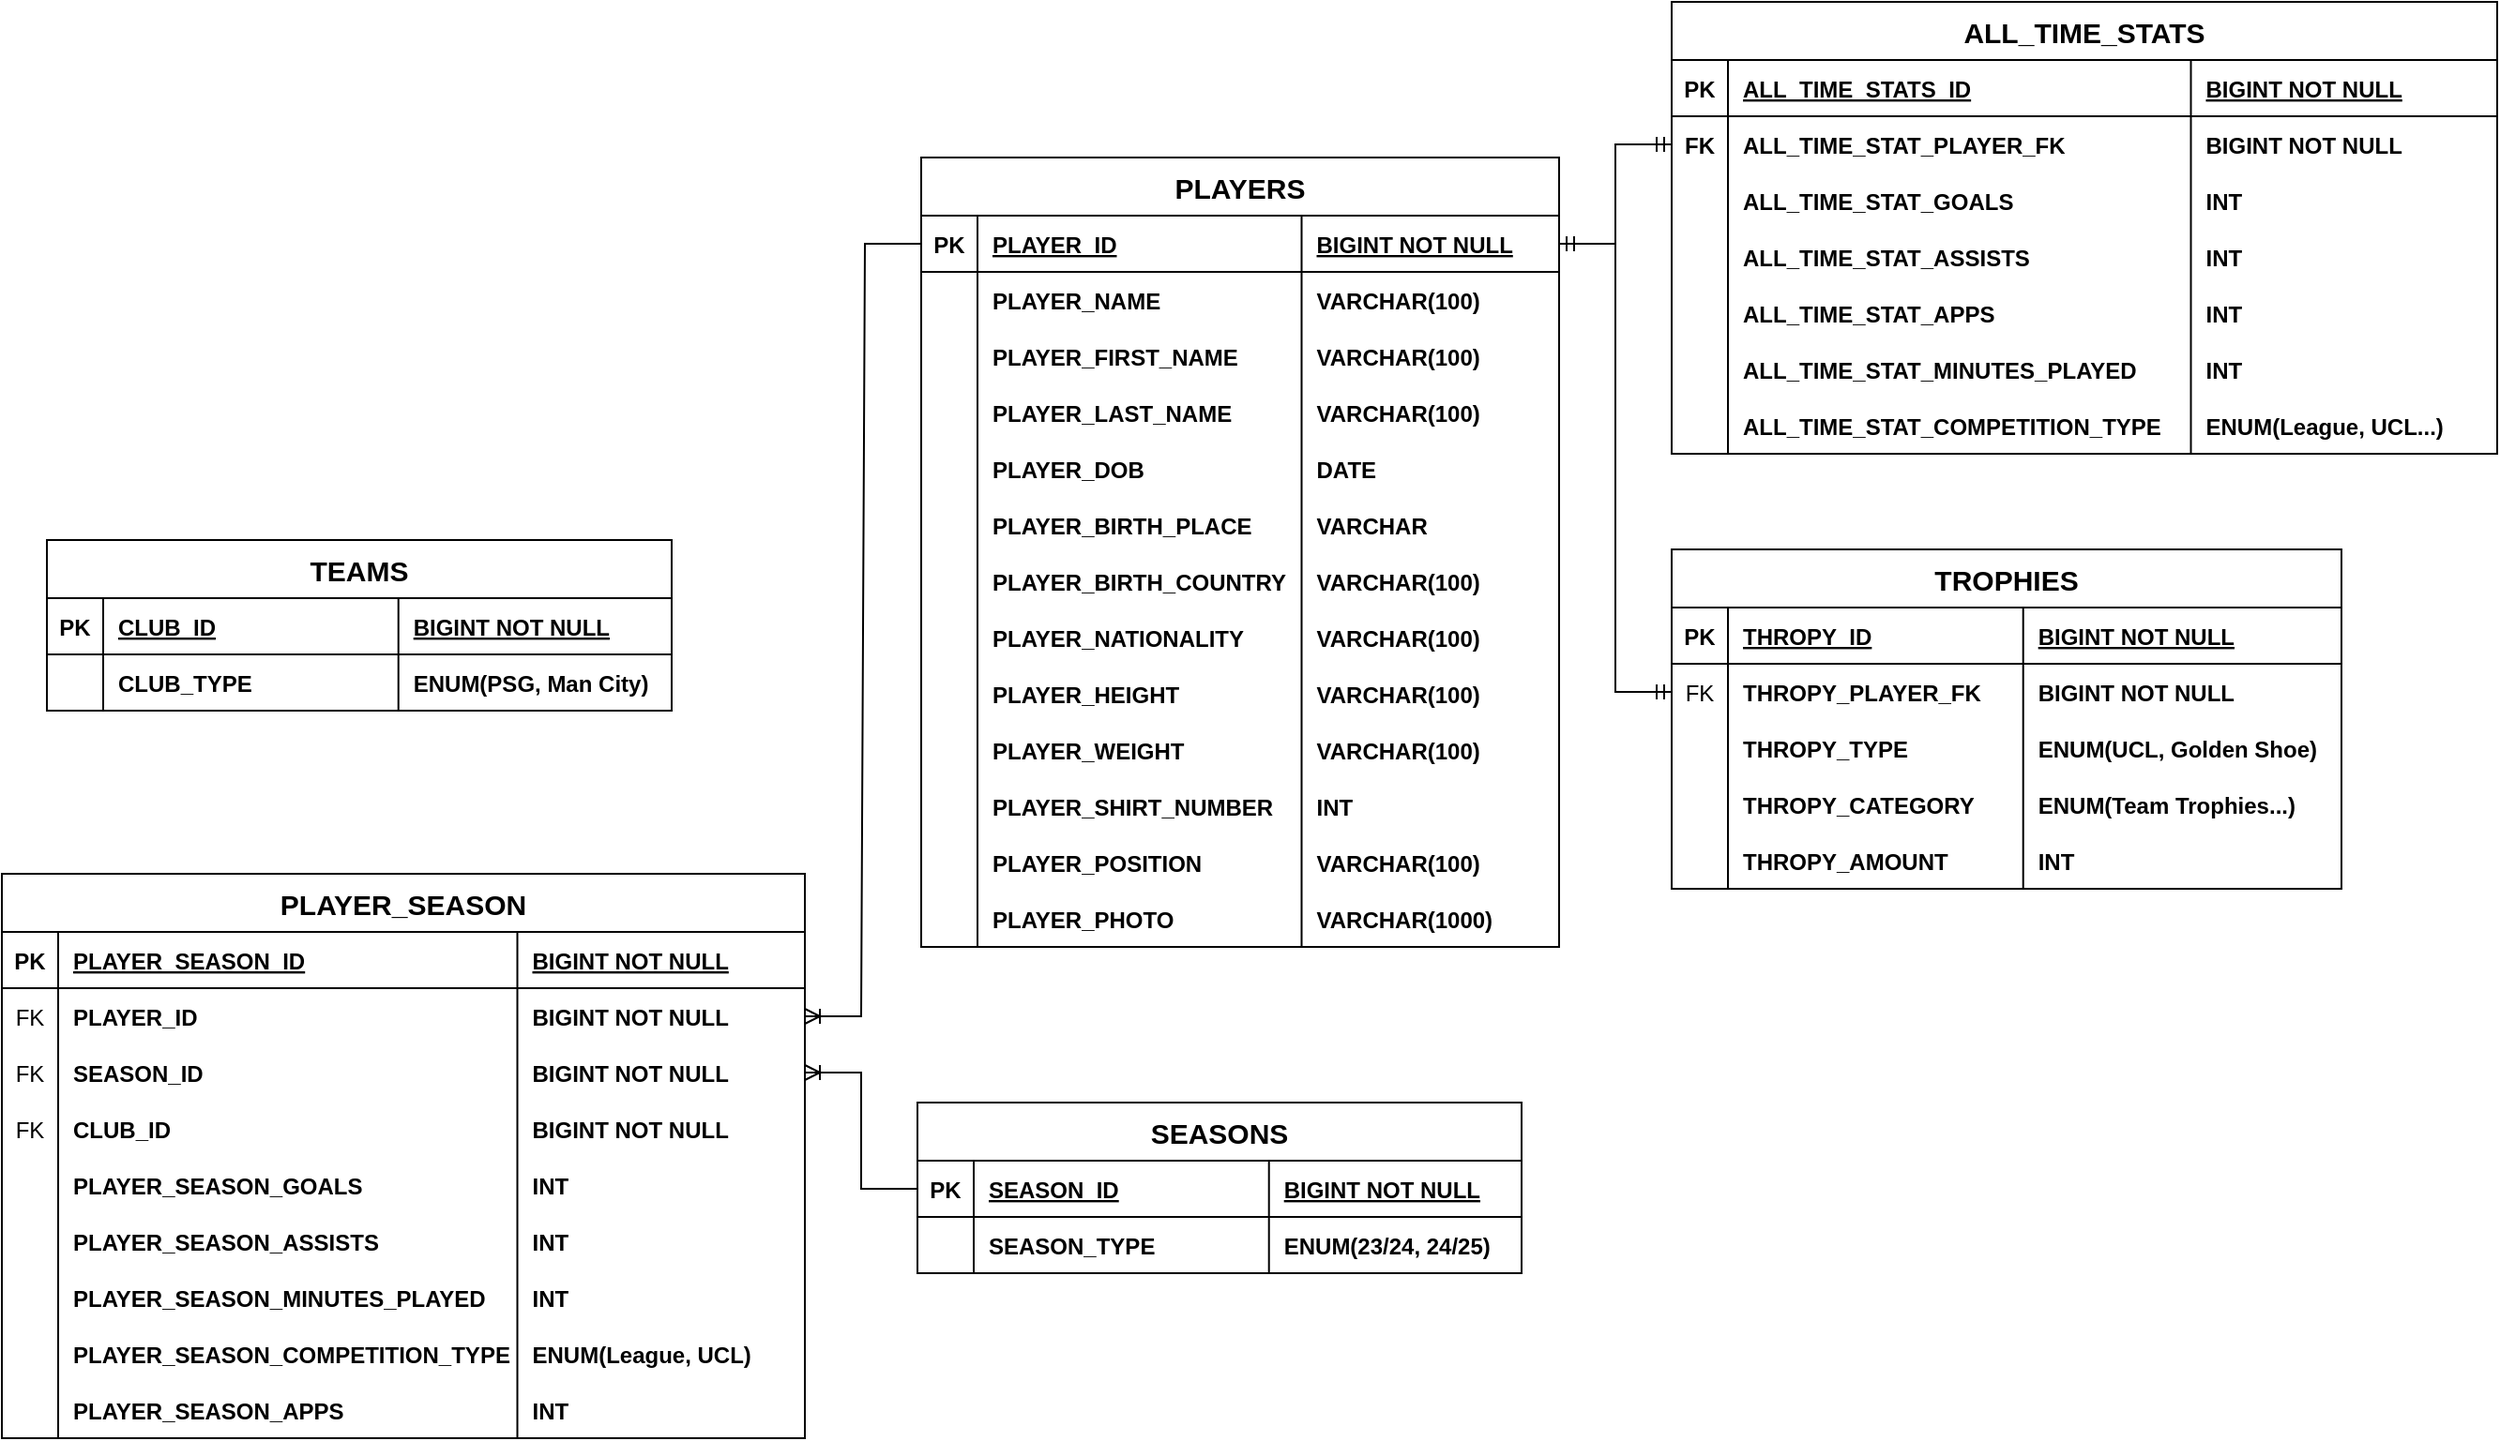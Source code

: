 <mxfile version="26.0.10">
  <diagram id="R2lEEEUBdFMjLlhIrx00" name="Page-1">
    <mxGraphModel dx="2487" dy="1268" grid="0" gridSize="10" guides="1" tooltips="1" connect="1" arrows="1" fold="1" page="0" pageScale="1" pageWidth="850" pageHeight="1100" math="0" shadow="0" extFonts="Permanent Marker^https://fonts.googleapis.com/css?family=Permanent+Marker">
      <root>
        <mxCell id="0" />
        <mxCell id="1" parent="0" />
        <mxCell id="2I2bUdlYdio-tkIrYYzk-14" value="PLAYERS" style="shape=table;startSize=31;container=1;collapsible=1;childLayout=tableLayout;fixedRows=1;rowLines=0;fontStyle=1;align=center;resizeLast=1;fontSize=15;" parent="1" vertex="1">
          <mxGeometry x="-19" y="54" width="340" height="421" as="geometry" />
        </mxCell>
        <mxCell id="2I2bUdlYdio-tkIrYYzk-15" value="" style="shape=partialRectangle;collapsible=0;dropTarget=0;pointerEvents=0;fillColor=none;points=[[0,0.5],[1,0.5]];portConstraint=eastwest;top=0;left=0;right=0;bottom=1;" parent="2I2bUdlYdio-tkIrYYzk-14" vertex="1">
          <mxGeometry y="31" width="340" height="30" as="geometry" />
        </mxCell>
        <mxCell id="2I2bUdlYdio-tkIrYYzk-16" value="PK" style="shape=partialRectangle;overflow=hidden;connectable=0;fillColor=none;top=0;left=0;bottom=0;right=0;fontStyle=1;" parent="2I2bUdlYdio-tkIrYYzk-15" vertex="1">
          <mxGeometry width="30" height="30" as="geometry">
            <mxRectangle width="30" height="30" as="alternateBounds" />
          </mxGeometry>
        </mxCell>
        <mxCell id="2I2bUdlYdio-tkIrYYzk-17" value="PLAYER_ID" style="shape=partialRectangle;overflow=hidden;connectable=0;fillColor=none;top=0;left=0;bottom=0;right=0;align=left;spacingLeft=6;fontStyle=5;" parent="2I2bUdlYdio-tkIrYYzk-15" vertex="1">
          <mxGeometry x="30" width="172.75" height="30" as="geometry">
            <mxRectangle width="172.75" height="30" as="alternateBounds" />
          </mxGeometry>
        </mxCell>
        <mxCell id="2I2bUdlYdio-tkIrYYzk-18" value="BIGINT NOT NULL" style="shape=partialRectangle;overflow=hidden;connectable=0;fillColor=none;top=0;left=0;bottom=0;right=0;align=left;spacingLeft=6;fontStyle=5;" parent="2I2bUdlYdio-tkIrYYzk-15" vertex="1">
          <mxGeometry x="202.75" width="137.25" height="30" as="geometry">
            <mxRectangle width="137.25" height="30" as="alternateBounds" />
          </mxGeometry>
        </mxCell>
        <mxCell id="2I2bUdlYdio-tkIrYYzk-19" value="" style="shape=partialRectangle;collapsible=0;dropTarget=0;pointerEvents=0;fillColor=none;points=[[0,0.5],[1,0.5]];portConstraint=eastwest;top=0;left=0;right=0;bottom=0;" parent="2I2bUdlYdio-tkIrYYzk-14" vertex="1">
          <mxGeometry y="61" width="340" height="30" as="geometry" />
        </mxCell>
        <mxCell id="2I2bUdlYdio-tkIrYYzk-20" value="" style="shape=partialRectangle;overflow=hidden;connectable=0;fillColor=none;top=0;left=0;bottom=0;right=0;" parent="2I2bUdlYdio-tkIrYYzk-19" vertex="1">
          <mxGeometry width="30" height="30" as="geometry">
            <mxRectangle width="30" height="30" as="alternateBounds" />
          </mxGeometry>
        </mxCell>
        <mxCell id="2I2bUdlYdio-tkIrYYzk-21" value="PLAYER_NAME" style="shape=partialRectangle;overflow=hidden;connectable=0;fillColor=none;top=0;left=0;bottom=0;right=0;align=left;spacingLeft=6;fontStyle=1" parent="2I2bUdlYdio-tkIrYYzk-19" vertex="1">
          <mxGeometry x="30" width="172.75" height="30" as="geometry">
            <mxRectangle width="172.75" height="30" as="alternateBounds" />
          </mxGeometry>
        </mxCell>
        <mxCell id="2I2bUdlYdio-tkIrYYzk-22" value="VARCHAR(100)" style="shape=partialRectangle;overflow=hidden;connectable=0;fillColor=none;top=0;left=0;bottom=0;right=0;align=left;spacingLeft=6;fontStyle=1" parent="2I2bUdlYdio-tkIrYYzk-19" vertex="1">
          <mxGeometry x="202.75" width="137.25" height="30" as="geometry">
            <mxRectangle width="137.25" height="30" as="alternateBounds" />
          </mxGeometry>
        </mxCell>
        <mxCell id="2I2bUdlYdio-tkIrYYzk-23" value="" style="shape=partialRectangle;collapsible=0;dropTarget=0;pointerEvents=0;fillColor=none;points=[[0,0.5],[1,0.5]];portConstraint=eastwest;top=0;left=0;right=0;bottom=0;" parent="2I2bUdlYdio-tkIrYYzk-14" vertex="1">
          <mxGeometry y="91" width="340" height="30" as="geometry" />
        </mxCell>
        <mxCell id="2I2bUdlYdio-tkIrYYzk-24" value="" style="shape=partialRectangle;overflow=hidden;connectable=0;fillColor=none;top=0;left=0;bottom=0;right=0;" parent="2I2bUdlYdio-tkIrYYzk-23" vertex="1">
          <mxGeometry width="30" height="30" as="geometry">
            <mxRectangle width="30" height="30" as="alternateBounds" />
          </mxGeometry>
        </mxCell>
        <mxCell id="2I2bUdlYdio-tkIrYYzk-25" value="PLAYER_FIRST_NAME" style="shape=partialRectangle;overflow=hidden;connectable=0;fillColor=none;top=0;left=0;bottom=0;right=0;align=left;spacingLeft=6;fontStyle=1" parent="2I2bUdlYdio-tkIrYYzk-23" vertex="1">
          <mxGeometry x="30" width="172.75" height="30" as="geometry">
            <mxRectangle width="172.75" height="30" as="alternateBounds" />
          </mxGeometry>
        </mxCell>
        <mxCell id="2I2bUdlYdio-tkIrYYzk-26" value="VARCHAR(100)" style="shape=partialRectangle;overflow=hidden;connectable=0;fillColor=none;top=0;left=0;bottom=0;right=0;align=left;spacingLeft=6;fontStyle=1" parent="2I2bUdlYdio-tkIrYYzk-23" vertex="1">
          <mxGeometry x="202.75" width="137.25" height="30" as="geometry">
            <mxRectangle width="137.25" height="30" as="alternateBounds" />
          </mxGeometry>
        </mxCell>
        <mxCell id="2I2bUdlYdio-tkIrYYzk-27" style="shape=partialRectangle;collapsible=0;dropTarget=0;pointerEvents=0;fillColor=none;points=[[0,0.5],[1,0.5]];portConstraint=eastwest;top=0;left=0;right=0;bottom=0;" parent="2I2bUdlYdio-tkIrYYzk-14" vertex="1">
          <mxGeometry y="121" width="340" height="30" as="geometry" />
        </mxCell>
        <mxCell id="2I2bUdlYdio-tkIrYYzk-28" style="shape=partialRectangle;overflow=hidden;connectable=0;fillColor=none;top=0;left=0;bottom=0;right=0;" parent="2I2bUdlYdio-tkIrYYzk-27" vertex="1">
          <mxGeometry width="30" height="30" as="geometry">
            <mxRectangle width="30" height="30" as="alternateBounds" />
          </mxGeometry>
        </mxCell>
        <mxCell id="2I2bUdlYdio-tkIrYYzk-29" value="PLAYER_LAST_NAME" style="shape=partialRectangle;overflow=hidden;connectable=0;fillColor=none;top=0;left=0;bottom=0;right=0;align=left;spacingLeft=6;fontStyle=1" parent="2I2bUdlYdio-tkIrYYzk-27" vertex="1">
          <mxGeometry x="30" width="172.75" height="30" as="geometry">
            <mxRectangle width="172.75" height="30" as="alternateBounds" />
          </mxGeometry>
        </mxCell>
        <mxCell id="2I2bUdlYdio-tkIrYYzk-30" value="VARCHAR(100)" style="shape=partialRectangle;overflow=hidden;connectable=0;fillColor=none;top=0;left=0;bottom=0;right=0;align=left;spacingLeft=6;fontStyle=1" parent="2I2bUdlYdio-tkIrYYzk-27" vertex="1">
          <mxGeometry x="202.75" width="137.25" height="30" as="geometry">
            <mxRectangle width="137.25" height="30" as="alternateBounds" />
          </mxGeometry>
        </mxCell>
        <mxCell id="2I2bUdlYdio-tkIrYYzk-31" style="shape=partialRectangle;collapsible=0;dropTarget=0;pointerEvents=0;fillColor=none;points=[[0,0.5],[1,0.5]];portConstraint=eastwest;top=0;left=0;right=0;bottom=0;" parent="2I2bUdlYdio-tkIrYYzk-14" vertex="1">
          <mxGeometry y="151" width="340" height="30" as="geometry" />
        </mxCell>
        <mxCell id="2I2bUdlYdio-tkIrYYzk-32" style="shape=partialRectangle;overflow=hidden;connectable=0;fillColor=none;top=0;left=0;bottom=0;right=0;" parent="2I2bUdlYdio-tkIrYYzk-31" vertex="1">
          <mxGeometry width="30" height="30" as="geometry">
            <mxRectangle width="30" height="30" as="alternateBounds" />
          </mxGeometry>
        </mxCell>
        <mxCell id="2I2bUdlYdio-tkIrYYzk-33" value="PLAYER_DOB" style="shape=partialRectangle;overflow=hidden;connectable=0;fillColor=none;top=0;left=0;bottom=0;right=0;align=left;spacingLeft=6;fontStyle=1" parent="2I2bUdlYdio-tkIrYYzk-31" vertex="1">
          <mxGeometry x="30" width="172.75" height="30" as="geometry">
            <mxRectangle width="172.75" height="30" as="alternateBounds" />
          </mxGeometry>
        </mxCell>
        <mxCell id="2I2bUdlYdio-tkIrYYzk-34" value="DATE" style="shape=partialRectangle;overflow=hidden;connectable=0;fillColor=none;top=0;left=0;bottom=0;right=0;align=left;spacingLeft=6;fontStyle=1" parent="2I2bUdlYdio-tkIrYYzk-31" vertex="1">
          <mxGeometry x="202.75" width="137.25" height="30" as="geometry">
            <mxRectangle width="137.25" height="30" as="alternateBounds" />
          </mxGeometry>
        </mxCell>
        <mxCell id="2I2bUdlYdio-tkIrYYzk-35" style="shape=partialRectangle;collapsible=0;dropTarget=0;pointerEvents=0;fillColor=none;points=[[0,0.5],[1,0.5]];portConstraint=eastwest;top=0;left=0;right=0;bottom=0;" parent="2I2bUdlYdio-tkIrYYzk-14" vertex="1">
          <mxGeometry y="181" width="340" height="30" as="geometry" />
        </mxCell>
        <mxCell id="2I2bUdlYdio-tkIrYYzk-36" style="shape=partialRectangle;overflow=hidden;connectable=0;fillColor=none;top=0;left=0;bottom=0;right=0;" parent="2I2bUdlYdio-tkIrYYzk-35" vertex="1">
          <mxGeometry width="30" height="30" as="geometry">
            <mxRectangle width="30" height="30" as="alternateBounds" />
          </mxGeometry>
        </mxCell>
        <mxCell id="2I2bUdlYdio-tkIrYYzk-37" value="PLAYER_BIRTH_PLACE" style="shape=partialRectangle;overflow=hidden;connectable=0;fillColor=none;top=0;left=0;bottom=0;right=0;align=left;spacingLeft=6;fontStyle=1" parent="2I2bUdlYdio-tkIrYYzk-35" vertex="1">
          <mxGeometry x="30" width="172.75" height="30" as="geometry">
            <mxRectangle width="172.75" height="30" as="alternateBounds" />
          </mxGeometry>
        </mxCell>
        <mxCell id="2I2bUdlYdio-tkIrYYzk-38" value="VARCHAR" style="shape=partialRectangle;overflow=hidden;connectable=0;fillColor=none;top=0;left=0;bottom=0;right=0;align=left;spacingLeft=6;fontStyle=1" parent="2I2bUdlYdio-tkIrYYzk-35" vertex="1">
          <mxGeometry x="202.75" width="137.25" height="30" as="geometry">
            <mxRectangle width="137.25" height="30" as="alternateBounds" />
          </mxGeometry>
        </mxCell>
        <mxCell id="2I2bUdlYdio-tkIrYYzk-39" style="shape=partialRectangle;collapsible=0;dropTarget=0;pointerEvents=0;fillColor=none;points=[[0,0.5],[1,0.5]];portConstraint=eastwest;top=0;left=0;right=0;bottom=0;" parent="2I2bUdlYdio-tkIrYYzk-14" vertex="1">
          <mxGeometry y="211" width="340" height="30" as="geometry" />
        </mxCell>
        <mxCell id="2I2bUdlYdio-tkIrYYzk-40" style="shape=partialRectangle;overflow=hidden;connectable=0;fillColor=none;top=0;left=0;bottom=0;right=0;" parent="2I2bUdlYdio-tkIrYYzk-39" vertex="1">
          <mxGeometry width="30" height="30" as="geometry">
            <mxRectangle width="30" height="30" as="alternateBounds" />
          </mxGeometry>
        </mxCell>
        <mxCell id="2I2bUdlYdio-tkIrYYzk-41" value="PLAYER_BIRTH_COUNTRY" style="shape=partialRectangle;overflow=hidden;connectable=0;fillColor=none;top=0;left=0;bottom=0;right=0;align=left;spacingLeft=6;fontStyle=1" parent="2I2bUdlYdio-tkIrYYzk-39" vertex="1">
          <mxGeometry x="30" width="172.75" height="30" as="geometry">
            <mxRectangle width="172.75" height="30" as="alternateBounds" />
          </mxGeometry>
        </mxCell>
        <mxCell id="2I2bUdlYdio-tkIrYYzk-42" value="VARCHAR(100)" style="shape=partialRectangle;overflow=hidden;connectable=0;fillColor=none;top=0;left=0;bottom=0;right=0;align=left;spacingLeft=6;fontStyle=1" parent="2I2bUdlYdio-tkIrYYzk-39" vertex="1">
          <mxGeometry x="202.75" width="137.25" height="30" as="geometry">
            <mxRectangle width="137.25" height="30" as="alternateBounds" />
          </mxGeometry>
        </mxCell>
        <mxCell id="2I2bUdlYdio-tkIrYYzk-43" style="shape=partialRectangle;collapsible=0;dropTarget=0;pointerEvents=0;fillColor=none;points=[[0,0.5],[1,0.5]];portConstraint=eastwest;top=0;left=0;right=0;bottom=0;" parent="2I2bUdlYdio-tkIrYYzk-14" vertex="1">
          <mxGeometry y="241" width="340" height="30" as="geometry" />
        </mxCell>
        <mxCell id="2I2bUdlYdio-tkIrYYzk-44" style="shape=partialRectangle;overflow=hidden;connectable=0;fillColor=none;top=0;left=0;bottom=0;right=0;" parent="2I2bUdlYdio-tkIrYYzk-43" vertex="1">
          <mxGeometry width="30" height="30" as="geometry">
            <mxRectangle width="30" height="30" as="alternateBounds" />
          </mxGeometry>
        </mxCell>
        <mxCell id="2I2bUdlYdio-tkIrYYzk-45" value="PLAYER_NATIONALITY" style="shape=partialRectangle;overflow=hidden;connectable=0;fillColor=none;top=0;left=0;bottom=0;right=0;align=left;spacingLeft=6;fontStyle=1" parent="2I2bUdlYdio-tkIrYYzk-43" vertex="1">
          <mxGeometry x="30" width="172.75" height="30" as="geometry">
            <mxRectangle width="172.75" height="30" as="alternateBounds" />
          </mxGeometry>
        </mxCell>
        <mxCell id="2I2bUdlYdio-tkIrYYzk-46" value="VARCHAR(100)" style="shape=partialRectangle;overflow=hidden;connectable=0;fillColor=none;top=0;left=0;bottom=0;right=0;align=left;spacingLeft=6;fontStyle=1" parent="2I2bUdlYdio-tkIrYYzk-43" vertex="1">
          <mxGeometry x="202.75" width="137.25" height="30" as="geometry">
            <mxRectangle width="137.25" height="30" as="alternateBounds" />
          </mxGeometry>
        </mxCell>
        <mxCell id="2I2bUdlYdio-tkIrYYzk-88" value="" style="shape=tableRow;horizontal=0;startSize=0;swimlaneHead=0;swimlaneBody=0;fillColor=none;collapsible=0;dropTarget=0;points=[[0,0.5],[1,0.5]];portConstraint=eastwest;top=0;left=0;right=0;bottom=0;" parent="2I2bUdlYdio-tkIrYYzk-14" vertex="1">
          <mxGeometry y="271" width="340" height="30" as="geometry" />
        </mxCell>
        <mxCell id="2I2bUdlYdio-tkIrYYzk-89" value="" style="shape=partialRectangle;connectable=0;fillColor=none;top=0;left=0;bottom=0;right=0;editable=1;overflow=hidden;" parent="2I2bUdlYdio-tkIrYYzk-88" vertex="1">
          <mxGeometry width="30" height="30" as="geometry">
            <mxRectangle width="30" height="30" as="alternateBounds" />
          </mxGeometry>
        </mxCell>
        <mxCell id="2I2bUdlYdio-tkIrYYzk-90" value="PLAYER_HEIGHT" style="shape=partialRectangle;connectable=0;fillColor=none;top=0;left=0;bottom=0;right=0;align=left;spacingLeft=6;overflow=hidden;fontStyle=1" parent="2I2bUdlYdio-tkIrYYzk-88" vertex="1">
          <mxGeometry x="30" width="172.75" height="30" as="geometry">
            <mxRectangle width="172.75" height="30" as="alternateBounds" />
          </mxGeometry>
        </mxCell>
        <mxCell id="2I2bUdlYdio-tkIrYYzk-91" value="VARCHAR(100)" style="shape=partialRectangle;connectable=0;fillColor=none;top=0;left=0;bottom=0;right=0;align=left;spacingLeft=6;overflow=hidden;fontStyle=1" parent="2I2bUdlYdio-tkIrYYzk-88" vertex="1">
          <mxGeometry x="202.75" width="137.25" height="30" as="geometry">
            <mxRectangle width="137.25" height="30" as="alternateBounds" />
          </mxGeometry>
        </mxCell>
        <mxCell id="2I2bUdlYdio-tkIrYYzk-100" value="" style="shape=tableRow;horizontal=0;startSize=0;swimlaneHead=0;swimlaneBody=0;fillColor=none;collapsible=0;dropTarget=0;points=[[0,0.5],[1,0.5]];portConstraint=eastwest;top=0;left=0;right=0;bottom=0;" parent="2I2bUdlYdio-tkIrYYzk-14" vertex="1">
          <mxGeometry y="301" width="340" height="30" as="geometry" />
        </mxCell>
        <mxCell id="2I2bUdlYdio-tkIrYYzk-101" value="" style="shape=partialRectangle;connectable=0;fillColor=none;top=0;left=0;bottom=0;right=0;editable=1;overflow=hidden;" parent="2I2bUdlYdio-tkIrYYzk-100" vertex="1">
          <mxGeometry width="30" height="30" as="geometry">
            <mxRectangle width="30" height="30" as="alternateBounds" />
          </mxGeometry>
        </mxCell>
        <mxCell id="2I2bUdlYdio-tkIrYYzk-102" value="PLAYER_WEIGHT" style="shape=partialRectangle;connectable=0;fillColor=none;top=0;left=0;bottom=0;right=0;align=left;spacingLeft=6;overflow=hidden;fontStyle=1" parent="2I2bUdlYdio-tkIrYYzk-100" vertex="1">
          <mxGeometry x="30" width="172.75" height="30" as="geometry">
            <mxRectangle width="172.75" height="30" as="alternateBounds" />
          </mxGeometry>
        </mxCell>
        <mxCell id="2I2bUdlYdio-tkIrYYzk-103" value="VARCHAR(100)" style="shape=partialRectangle;connectable=0;fillColor=none;top=0;left=0;bottom=0;right=0;align=left;spacingLeft=6;overflow=hidden;fontStyle=1" parent="2I2bUdlYdio-tkIrYYzk-100" vertex="1">
          <mxGeometry x="202.75" width="137.25" height="30" as="geometry">
            <mxRectangle width="137.25" height="30" as="alternateBounds" />
          </mxGeometry>
        </mxCell>
        <mxCell id="2I2bUdlYdio-tkIrYYzk-96" value="" style="shape=tableRow;horizontal=0;startSize=0;swimlaneHead=0;swimlaneBody=0;fillColor=none;collapsible=0;dropTarget=0;points=[[0,0.5],[1,0.5]];portConstraint=eastwest;top=0;left=0;right=0;bottom=0;" parent="2I2bUdlYdio-tkIrYYzk-14" vertex="1">
          <mxGeometry y="331" width="340" height="30" as="geometry" />
        </mxCell>
        <mxCell id="2I2bUdlYdio-tkIrYYzk-97" value="" style="shape=partialRectangle;connectable=0;fillColor=none;top=0;left=0;bottom=0;right=0;editable=1;overflow=hidden;" parent="2I2bUdlYdio-tkIrYYzk-96" vertex="1">
          <mxGeometry width="30" height="30" as="geometry">
            <mxRectangle width="30" height="30" as="alternateBounds" />
          </mxGeometry>
        </mxCell>
        <mxCell id="2I2bUdlYdio-tkIrYYzk-98" value="PLAYER_SHIRT_NUMBER" style="shape=partialRectangle;connectable=0;fillColor=none;top=0;left=0;bottom=0;right=0;align=left;spacingLeft=6;overflow=hidden;fontStyle=1" parent="2I2bUdlYdio-tkIrYYzk-96" vertex="1">
          <mxGeometry x="30" width="172.75" height="30" as="geometry">
            <mxRectangle width="172.75" height="30" as="alternateBounds" />
          </mxGeometry>
        </mxCell>
        <mxCell id="2I2bUdlYdio-tkIrYYzk-99" value="INT" style="shape=partialRectangle;connectable=0;fillColor=none;top=0;left=0;bottom=0;right=0;align=left;spacingLeft=6;overflow=hidden;fontStyle=1" parent="2I2bUdlYdio-tkIrYYzk-96" vertex="1">
          <mxGeometry x="202.75" width="137.25" height="30" as="geometry">
            <mxRectangle width="137.25" height="30" as="alternateBounds" />
          </mxGeometry>
        </mxCell>
        <mxCell id="2I2bUdlYdio-tkIrYYzk-104" value="" style="shape=tableRow;horizontal=0;startSize=0;swimlaneHead=0;swimlaneBody=0;fillColor=none;collapsible=0;dropTarget=0;points=[[0,0.5],[1,0.5]];portConstraint=eastwest;top=0;left=0;right=0;bottom=0;" parent="2I2bUdlYdio-tkIrYYzk-14" vertex="1">
          <mxGeometry y="361" width="340" height="30" as="geometry" />
        </mxCell>
        <mxCell id="2I2bUdlYdio-tkIrYYzk-105" value="" style="shape=partialRectangle;connectable=0;fillColor=none;top=0;left=0;bottom=0;right=0;editable=1;overflow=hidden;" parent="2I2bUdlYdio-tkIrYYzk-104" vertex="1">
          <mxGeometry width="30" height="30" as="geometry">
            <mxRectangle width="30" height="30" as="alternateBounds" />
          </mxGeometry>
        </mxCell>
        <mxCell id="2I2bUdlYdio-tkIrYYzk-106" value="PLAYER_POSITION" style="shape=partialRectangle;connectable=0;fillColor=none;top=0;left=0;bottom=0;right=0;align=left;spacingLeft=6;overflow=hidden;fontStyle=1" parent="2I2bUdlYdio-tkIrYYzk-104" vertex="1">
          <mxGeometry x="30" width="172.75" height="30" as="geometry">
            <mxRectangle width="172.75" height="30" as="alternateBounds" />
          </mxGeometry>
        </mxCell>
        <mxCell id="2I2bUdlYdio-tkIrYYzk-107" value="VARCHAR(100)" style="shape=partialRectangle;connectable=0;fillColor=none;top=0;left=0;bottom=0;right=0;align=left;spacingLeft=6;overflow=hidden;fontStyle=1" parent="2I2bUdlYdio-tkIrYYzk-104" vertex="1">
          <mxGeometry x="202.75" width="137.25" height="30" as="geometry">
            <mxRectangle width="137.25" height="30" as="alternateBounds" />
          </mxGeometry>
        </mxCell>
        <mxCell id="2I2bUdlYdio-tkIrYYzk-108" value="" style="shape=tableRow;horizontal=0;startSize=0;swimlaneHead=0;swimlaneBody=0;fillColor=none;collapsible=0;dropTarget=0;points=[[0,0.5],[1,0.5]];portConstraint=eastwest;top=0;left=0;right=0;bottom=0;" parent="2I2bUdlYdio-tkIrYYzk-14" vertex="1">
          <mxGeometry y="391" width="340" height="30" as="geometry" />
        </mxCell>
        <mxCell id="2I2bUdlYdio-tkIrYYzk-109" value="" style="shape=partialRectangle;connectable=0;fillColor=none;top=0;left=0;bottom=0;right=0;editable=1;overflow=hidden;" parent="2I2bUdlYdio-tkIrYYzk-108" vertex="1">
          <mxGeometry width="30" height="30" as="geometry">
            <mxRectangle width="30" height="30" as="alternateBounds" />
          </mxGeometry>
        </mxCell>
        <mxCell id="2I2bUdlYdio-tkIrYYzk-110" value="PLAYER_PHOTO" style="shape=partialRectangle;connectable=0;fillColor=none;top=0;left=0;bottom=0;right=0;align=left;spacingLeft=6;overflow=hidden;fontStyle=1" parent="2I2bUdlYdio-tkIrYYzk-108" vertex="1">
          <mxGeometry x="30" width="172.75" height="30" as="geometry">
            <mxRectangle width="172.75" height="30" as="alternateBounds" />
          </mxGeometry>
        </mxCell>
        <mxCell id="2I2bUdlYdio-tkIrYYzk-111" value="VARCHAR(1000)" style="shape=partialRectangle;connectable=0;fillColor=none;top=0;left=0;bottom=0;right=0;align=left;spacingLeft=6;overflow=hidden;fontStyle=1" parent="2I2bUdlYdio-tkIrYYzk-108" vertex="1">
          <mxGeometry x="202.75" width="137.25" height="30" as="geometry">
            <mxRectangle width="137.25" height="30" as="alternateBounds" />
          </mxGeometry>
        </mxCell>
        <mxCell id="2I2bUdlYdio-tkIrYYzk-112" value="ALL_TIME_STATS" style="shape=table;startSize=31;container=1;collapsible=1;childLayout=tableLayout;fixedRows=1;rowLines=0;fontStyle=1;align=center;resizeLast=1;fontSize=15;" parent="1" vertex="1">
          <mxGeometry x="381" y="-29" width="440" height="241" as="geometry" />
        </mxCell>
        <mxCell id="2I2bUdlYdio-tkIrYYzk-113" value="" style="shape=partialRectangle;collapsible=0;dropTarget=0;pointerEvents=0;fillColor=none;points=[[0,0.5],[1,0.5]];portConstraint=eastwest;top=0;left=0;right=0;bottom=1;" parent="2I2bUdlYdio-tkIrYYzk-112" vertex="1">
          <mxGeometry y="31" width="440" height="30" as="geometry" />
        </mxCell>
        <mxCell id="2I2bUdlYdio-tkIrYYzk-114" value="PK" style="shape=partialRectangle;overflow=hidden;connectable=0;fillColor=none;top=0;left=0;bottom=0;right=0;fontStyle=1;" parent="2I2bUdlYdio-tkIrYYzk-113" vertex="1">
          <mxGeometry width="30" height="30" as="geometry">
            <mxRectangle width="30" height="30" as="alternateBounds" />
          </mxGeometry>
        </mxCell>
        <mxCell id="2I2bUdlYdio-tkIrYYzk-115" value="ALL_TIME_STATS_ID" style="shape=partialRectangle;overflow=hidden;connectable=0;fillColor=none;top=0;left=0;bottom=0;right=0;align=left;spacingLeft=6;fontStyle=5;" parent="2I2bUdlYdio-tkIrYYzk-113" vertex="1">
          <mxGeometry x="30" width="246.75" height="30" as="geometry">
            <mxRectangle width="246.75" height="30" as="alternateBounds" />
          </mxGeometry>
        </mxCell>
        <mxCell id="2I2bUdlYdio-tkIrYYzk-116" value="BIGINT NOT NULL" style="shape=partialRectangle;overflow=hidden;connectable=0;fillColor=none;top=0;left=0;bottom=0;right=0;align=left;spacingLeft=6;fontStyle=5;" parent="2I2bUdlYdio-tkIrYYzk-113" vertex="1">
          <mxGeometry x="276.75" width="163.25" height="30" as="geometry">
            <mxRectangle width="163.25" height="30" as="alternateBounds" />
          </mxGeometry>
        </mxCell>
        <mxCell id="2I2bUdlYdio-tkIrYYzk-117" value="" style="shape=partialRectangle;collapsible=0;dropTarget=0;pointerEvents=0;fillColor=none;points=[[0,0.5],[1,0.5]];portConstraint=eastwest;top=0;left=0;right=0;bottom=0;" parent="2I2bUdlYdio-tkIrYYzk-112" vertex="1">
          <mxGeometry y="61" width="440" height="30" as="geometry" />
        </mxCell>
        <mxCell id="2I2bUdlYdio-tkIrYYzk-118" value="FK" style="shape=partialRectangle;overflow=hidden;connectable=0;fillColor=none;top=0;left=0;bottom=0;right=0;fontStyle=1" parent="2I2bUdlYdio-tkIrYYzk-117" vertex="1">
          <mxGeometry width="30" height="30" as="geometry">
            <mxRectangle width="30" height="30" as="alternateBounds" />
          </mxGeometry>
        </mxCell>
        <mxCell id="2I2bUdlYdio-tkIrYYzk-119" value="ALL_TIME_STAT_PLAYER_FK" style="shape=partialRectangle;overflow=hidden;connectable=0;fillColor=none;top=0;left=0;bottom=0;right=0;align=left;spacingLeft=6;fontStyle=1" parent="2I2bUdlYdio-tkIrYYzk-117" vertex="1">
          <mxGeometry x="30" width="246.75" height="30" as="geometry">
            <mxRectangle width="246.75" height="30" as="alternateBounds" />
          </mxGeometry>
        </mxCell>
        <mxCell id="2I2bUdlYdio-tkIrYYzk-120" value="BIGINT NOT NULL" style="shape=partialRectangle;overflow=hidden;connectable=0;fillColor=none;top=0;left=0;bottom=0;right=0;align=left;spacingLeft=6;fontStyle=1" parent="2I2bUdlYdio-tkIrYYzk-117" vertex="1">
          <mxGeometry x="276.75" width="163.25" height="30" as="geometry">
            <mxRectangle width="163.25" height="30" as="alternateBounds" />
          </mxGeometry>
        </mxCell>
        <mxCell id="2I2bUdlYdio-tkIrYYzk-121" value="" style="shape=partialRectangle;collapsible=0;dropTarget=0;pointerEvents=0;fillColor=none;points=[[0,0.5],[1,0.5]];portConstraint=eastwest;top=0;left=0;right=0;bottom=0;" parent="2I2bUdlYdio-tkIrYYzk-112" vertex="1">
          <mxGeometry y="91" width="440" height="30" as="geometry" />
        </mxCell>
        <mxCell id="2I2bUdlYdio-tkIrYYzk-122" value="" style="shape=partialRectangle;overflow=hidden;connectable=0;fillColor=none;top=0;left=0;bottom=0;right=0;" parent="2I2bUdlYdio-tkIrYYzk-121" vertex="1">
          <mxGeometry width="30" height="30" as="geometry">
            <mxRectangle width="30" height="30" as="alternateBounds" />
          </mxGeometry>
        </mxCell>
        <mxCell id="2I2bUdlYdio-tkIrYYzk-123" value="ALL_TIME_STAT_GOALS" style="shape=partialRectangle;overflow=hidden;connectable=0;fillColor=none;top=0;left=0;bottom=0;right=0;align=left;spacingLeft=6;fontStyle=1" parent="2I2bUdlYdio-tkIrYYzk-121" vertex="1">
          <mxGeometry x="30" width="246.75" height="30" as="geometry">
            <mxRectangle width="246.75" height="30" as="alternateBounds" />
          </mxGeometry>
        </mxCell>
        <mxCell id="2I2bUdlYdio-tkIrYYzk-124" value="INT" style="shape=partialRectangle;overflow=hidden;connectable=0;fillColor=none;top=0;left=0;bottom=0;right=0;align=left;spacingLeft=6;fontStyle=1" parent="2I2bUdlYdio-tkIrYYzk-121" vertex="1">
          <mxGeometry x="276.75" width="163.25" height="30" as="geometry">
            <mxRectangle width="163.25" height="30" as="alternateBounds" />
          </mxGeometry>
        </mxCell>
        <mxCell id="2I2bUdlYdio-tkIrYYzk-125" style="shape=partialRectangle;collapsible=0;dropTarget=0;pointerEvents=0;fillColor=none;points=[[0,0.5],[1,0.5]];portConstraint=eastwest;top=0;left=0;right=0;bottom=0;" parent="2I2bUdlYdio-tkIrYYzk-112" vertex="1">
          <mxGeometry y="121" width="440" height="30" as="geometry" />
        </mxCell>
        <mxCell id="2I2bUdlYdio-tkIrYYzk-126" style="shape=partialRectangle;overflow=hidden;connectable=0;fillColor=none;top=0;left=0;bottom=0;right=0;" parent="2I2bUdlYdio-tkIrYYzk-125" vertex="1">
          <mxGeometry width="30" height="30" as="geometry">
            <mxRectangle width="30" height="30" as="alternateBounds" />
          </mxGeometry>
        </mxCell>
        <mxCell id="2I2bUdlYdio-tkIrYYzk-127" value="ALL_TIME_STAT_ASSISTS" style="shape=partialRectangle;overflow=hidden;connectable=0;fillColor=none;top=0;left=0;bottom=0;right=0;align=left;spacingLeft=6;fontStyle=1" parent="2I2bUdlYdio-tkIrYYzk-125" vertex="1">
          <mxGeometry x="30" width="246.75" height="30" as="geometry">
            <mxRectangle width="246.75" height="30" as="alternateBounds" />
          </mxGeometry>
        </mxCell>
        <mxCell id="2I2bUdlYdio-tkIrYYzk-128" value="INT" style="shape=partialRectangle;overflow=hidden;connectable=0;fillColor=none;top=0;left=0;bottom=0;right=0;align=left;spacingLeft=6;fontStyle=1" parent="2I2bUdlYdio-tkIrYYzk-125" vertex="1">
          <mxGeometry x="276.75" width="163.25" height="30" as="geometry">
            <mxRectangle width="163.25" height="30" as="alternateBounds" />
          </mxGeometry>
        </mxCell>
        <mxCell id="2I2bUdlYdio-tkIrYYzk-129" style="shape=partialRectangle;collapsible=0;dropTarget=0;pointerEvents=0;fillColor=none;points=[[0,0.5],[1,0.5]];portConstraint=eastwest;top=0;left=0;right=0;bottom=0;" parent="2I2bUdlYdio-tkIrYYzk-112" vertex="1">
          <mxGeometry y="151" width="440" height="30" as="geometry" />
        </mxCell>
        <mxCell id="2I2bUdlYdio-tkIrYYzk-130" style="shape=partialRectangle;overflow=hidden;connectable=0;fillColor=none;top=0;left=0;bottom=0;right=0;" parent="2I2bUdlYdio-tkIrYYzk-129" vertex="1">
          <mxGeometry width="30" height="30" as="geometry">
            <mxRectangle width="30" height="30" as="alternateBounds" />
          </mxGeometry>
        </mxCell>
        <mxCell id="2I2bUdlYdio-tkIrYYzk-131" value="ALL_TIME_STAT_APPS" style="shape=partialRectangle;overflow=hidden;connectable=0;fillColor=none;top=0;left=0;bottom=0;right=0;align=left;spacingLeft=6;fontStyle=1" parent="2I2bUdlYdio-tkIrYYzk-129" vertex="1">
          <mxGeometry x="30" width="246.75" height="30" as="geometry">
            <mxRectangle width="246.75" height="30" as="alternateBounds" />
          </mxGeometry>
        </mxCell>
        <mxCell id="2I2bUdlYdio-tkIrYYzk-132" value="INT" style="shape=partialRectangle;overflow=hidden;connectable=0;fillColor=none;top=0;left=0;bottom=0;right=0;align=left;spacingLeft=6;fontStyle=1" parent="2I2bUdlYdio-tkIrYYzk-129" vertex="1">
          <mxGeometry x="276.75" width="163.25" height="30" as="geometry">
            <mxRectangle width="163.25" height="30" as="alternateBounds" />
          </mxGeometry>
        </mxCell>
        <mxCell id="2I2bUdlYdio-tkIrYYzk-133" style="shape=partialRectangle;collapsible=0;dropTarget=0;pointerEvents=0;fillColor=none;points=[[0,0.5],[1,0.5]];portConstraint=eastwest;top=0;left=0;right=0;bottom=0;" parent="2I2bUdlYdio-tkIrYYzk-112" vertex="1">
          <mxGeometry y="181" width="440" height="30" as="geometry" />
        </mxCell>
        <mxCell id="2I2bUdlYdio-tkIrYYzk-134" style="shape=partialRectangle;overflow=hidden;connectable=0;fillColor=none;top=0;left=0;bottom=0;right=0;" parent="2I2bUdlYdio-tkIrYYzk-133" vertex="1">
          <mxGeometry width="30" height="30" as="geometry">
            <mxRectangle width="30" height="30" as="alternateBounds" />
          </mxGeometry>
        </mxCell>
        <mxCell id="2I2bUdlYdio-tkIrYYzk-135" value="ALL_TIME_STAT_MINUTES_PLAYED" style="shape=partialRectangle;overflow=hidden;connectable=0;fillColor=none;top=0;left=0;bottom=0;right=0;align=left;spacingLeft=6;fontStyle=1" parent="2I2bUdlYdio-tkIrYYzk-133" vertex="1">
          <mxGeometry x="30" width="246.75" height="30" as="geometry">
            <mxRectangle width="246.75" height="30" as="alternateBounds" />
          </mxGeometry>
        </mxCell>
        <mxCell id="2I2bUdlYdio-tkIrYYzk-136" value="INT" style="shape=partialRectangle;overflow=hidden;connectable=0;fillColor=none;top=0;left=0;bottom=0;right=0;align=left;spacingLeft=6;fontStyle=1" parent="2I2bUdlYdio-tkIrYYzk-133" vertex="1">
          <mxGeometry x="276.75" width="163.25" height="30" as="geometry">
            <mxRectangle width="163.25" height="30" as="alternateBounds" />
          </mxGeometry>
        </mxCell>
        <mxCell id="2I2bUdlYdio-tkIrYYzk-137" style="shape=partialRectangle;collapsible=0;dropTarget=0;pointerEvents=0;fillColor=none;points=[[0,0.5],[1,0.5]];portConstraint=eastwest;top=0;left=0;right=0;bottom=0;" parent="2I2bUdlYdio-tkIrYYzk-112" vertex="1">
          <mxGeometry y="211" width="440" height="30" as="geometry" />
        </mxCell>
        <mxCell id="2I2bUdlYdio-tkIrYYzk-138" style="shape=partialRectangle;overflow=hidden;connectable=0;fillColor=none;top=0;left=0;bottom=0;right=0;" parent="2I2bUdlYdio-tkIrYYzk-137" vertex="1">
          <mxGeometry width="30" height="30" as="geometry">
            <mxRectangle width="30" height="30" as="alternateBounds" />
          </mxGeometry>
        </mxCell>
        <mxCell id="2I2bUdlYdio-tkIrYYzk-139" value="ALL_TIME_STAT_COMPETITION_TYPE" style="shape=partialRectangle;overflow=hidden;connectable=0;fillColor=none;top=0;left=0;bottom=0;right=0;align=left;spacingLeft=6;fontStyle=1" parent="2I2bUdlYdio-tkIrYYzk-137" vertex="1">
          <mxGeometry x="30" width="246.75" height="30" as="geometry">
            <mxRectangle width="246.75" height="30" as="alternateBounds" />
          </mxGeometry>
        </mxCell>
        <mxCell id="2I2bUdlYdio-tkIrYYzk-140" value="ENUM(League, UCL...)" style="shape=partialRectangle;overflow=hidden;connectable=0;fillColor=none;top=0;left=0;bottom=0;right=0;align=left;spacingLeft=6;fontStyle=1" parent="2I2bUdlYdio-tkIrYYzk-137" vertex="1">
          <mxGeometry x="276.75" width="163.25" height="30" as="geometry">
            <mxRectangle width="163.25" height="30" as="alternateBounds" />
          </mxGeometry>
        </mxCell>
        <mxCell id="2I2bUdlYdio-tkIrYYzk-145" value="" style="edgeStyle=entityRelationEdgeStyle;fontSize=12;html=1;endArrow=ERmandOne;startArrow=ERmandOne;rounded=0;exitX=1;exitY=0.5;exitDx=0;exitDy=0;entryX=0;entryY=0.5;entryDx=0;entryDy=0;" parent="1" source="2I2bUdlYdio-tkIrYYzk-15" target="2I2bUdlYdio-tkIrYYzk-117" edge="1">
          <mxGeometry width="100" height="100" relative="1" as="geometry">
            <mxPoint x="456" y="559" as="sourcePoint" />
            <mxPoint x="556" y="459" as="targetPoint" />
          </mxGeometry>
        </mxCell>
        <mxCell id="QhNW857AA02U_q5a9M9k-1" value="TROPHIES" style="shape=table;startSize=31;container=1;collapsible=1;childLayout=tableLayout;fixedRows=1;rowLines=0;fontStyle=1;align=center;resizeLast=1;fontSize=15;" vertex="1" parent="1">
          <mxGeometry x="381" y="263" width="357" height="181" as="geometry" />
        </mxCell>
        <mxCell id="QhNW857AA02U_q5a9M9k-2" value="" style="shape=partialRectangle;collapsible=0;dropTarget=0;pointerEvents=0;fillColor=none;points=[[0,0.5],[1,0.5]];portConstraint=eastwest;top=0;left=0;right=0;bottom=1;" vertex="1" parent="QhNW857AA02U_q5a9M9k-1">
          <mxGeometry y="31" width="357" height="30" as="geometry" />
        </mxCell>
        <mxCell id="QhNW857AA02U_q5a9M9k-3" value="PK" style="shape=partialRectangle;overflow=hidden;connectable=0;fillColor=none;top=0;left=0;bottom=0;right=0;fontStyle=1;" vertex="1" parent="QhNW857AA02U_q5a9M9k-2">
          <mxGeometry width="30" height="30" as="geometry">
            <mxRectangle width="30" height="30" as="alternateBounds" />
          </mxGeometry>
        </mxCell>
        <mxCell id="QhNW857AA02U_q5a9M9k-4" value="THROPY_ID" style="shape=partialRectangle;overflow=hidden;connectable=0;fillColor=none;top=0;left=0;bottom=0;right=0;align=left;spacingLeft=6;fontStyle=5;" vertex="1" parent="QhNW857AA02U_q5a9M9k-2">
          <mxGeometry x="30" width="157.357" height="30" as="geometry">
            <mxRectangle width="157.357" height="30" as="alternateBounds" />
          </mxGeometry>
        </mxCell>
        <mxCell id="QhNW857AA02U_q5a9M9k-5" value="BIGINT NOT NULL" style="shape=partialRectangle;overflow=hidden;connectable=0;fillColor=none;top=0;left=0;bottom=0;right=0;align=left;spacingLeft=6;fontStyle=5;" vertex="1" parent="QhNW857AA02U_q5a9M9k-2">
          <mxGeometry x="187.357" width="169.643" height="30" as="geometry">
            <mxRectangle width="169.643" height="30" as="alternateBounds" />
          </mxGeometry>
        </mxCell>
        <mxCell id="QhNW857AA02U_q5a9M9k-6" value="" style="shape=partialRectangle;collapsible=0;dropTarget=0;pointerEvents=0;fillColor=none;points=[[0,0.5],[1,0.5]];portConstraint=eastwest;top=0;left=0;right=0;bottom=0;" vertex="1" parent="QhNW857AA02U_q5a9M9k-1">
          <mxGeometry y="61" width="357" height="30" as="geometry" />
        </mxCell>
        <mxCell id="QhNW857AA02U_q5a9M9k-7" value="FK" style="shape=partialRectangle;overflow=hidden;connectable=0;fillColor=none;top=0;left=0;bottom=0;right=0;" vertex="1" parent="QhNW857AA02U_q5a9M9k-6">
          <mxGeometry width="30" height="30" as="geometry">
            <mxRectangle width="30" height="30" as="alternateBounds" />
          </mxGeometry>
        </mxCell>
        <mxCell id="QhNW857AA02U_q5a9M9k-8" value="THROPY_PLAYER_FK" style="shape=partialRectangle;overflow=hidden;connectable=0;fillColor=none;top=0;left=0;bottom=0;right=0;align=left;spacingLeft=6;fontStyle=1" vertex="1" parent="QhNW857AA02U_q5a9M9k-6">
          <mxGeometry x="30" width="157.357" height="30" as="geometry">
            <mxRectangle width="157.357" height="30" as="alternateBounds" />
          </mxGeometry>
        </mxCell>
        <mxCell id="QhNW857AA02U_q5a9M9k-9" value="BIGINT NOT NULL" style="shape=partialRectangle;overflow=hidden;connectable=0;fillColor=none;top=0;left=0;bottom=0;right=0;align=left;spacingLeft=6;fontStyle=1" vertex="1" parent="QhNW857AA02U_q5a9M9k-6">
          <mxGeometry x="187.357" width="169.643" height="30" as="geometry">
            <mxRectangle width="169.643" height="30" as="alternateBounds" />
          </mxGeometry>
        </mxCell>
        <mxCell id="QhNW857AA02U_q5a9M9k-10" value="" style="shape=partialRectangle;collapsible=0;dropTarget=0;pointerEvents=0;fillColor=none;points=[[0,0.5],[1,0.5]];portConstraint=eastwest;top=0;left=0;right=0;bottom=0;" vertex="1" parent="QhNW857AA02U_q5a9M9k-1">
          <mxGeometry y="91" width="357" height="30" as="geometry" />
        </mxCell>
        <mxCell id="QhNW857AA02U_q5a9M9k-11" value="" style="shape=partialRectangle;overflow=hidden;connectable=0;fillColor=none;top=0;left=0;bottom=0;right=0;" vertex="1" parent="QhNW857AA02U_q5a9M9k-10">
          <mxGeometry width="30" height="30" as="geometry">
            <mxRectangle width="30" height="30" as="alternateBounds" />
          </mxGeometry>
        </mxCell>
        <mxCell id="QhNW857AA02U_q5a9M9k-12" value="THROPY_TYPE" style="shape=partialRectangle;overflow=hidden;connectable=0;fillColor=none;top=0;left=0;bottom=0;right=0;align=left;spacingLeft=6;fontStyle=1" vertex="1" parent="QhNW857AA02U_q5a9M9k-10">
          <mxGeometry x="30" width="157.357" height="30" as="geometry">
            <mxRectangle width="157.357" height="30" as="alternateBounds" />
          </mxGeometry>
        </mxCell>
        <mxCell id="QhNW857AA02U_q5a9M9k-13" value="ENUM(UCL, Golden Shoe)" style="shape=partialRectangle;overflow=hidden;connectable=0;fillColor=none;top=0;left=0;bottom=0;right=0;align=left;spacingLeft=6;fontStyle=1" vertex="1" parent="QhNW857AA02U_q5a9M9k-10">
          <mxGeometry x="187.357" width="169.643" height="30" as="geometry">
            <mxRectangle width="169.643" height="30" as="alternateBounds" />
          </mxGeometry>
        </mxCell>
        <mxCell id="QhNW857AA02U_q5a9M9k-14" style="shape=partialRectangle;collapsible=0;dropTarget=0;pointerEvents=0;fillColor=none;points=[[0,0.5],[1,0.5]];portConstraint=eastwest;top=0;left=0;right=0;bottom=0;" vertex="1" parent="QhNW857AA02U_q5a9M9k-1">
          <mxGeometry y="121" width="357" height="30" as="geometry" />
        </mxCell>
        <mxCell id="QhNW857AA02U_q5a9M9k-15" style="shape=partialRectangle;overflow=hidden;connectable=0;fillColor=none;top=0;left=0;bottom=0;right=0;" vertex="1" parent="QhNW857AA02U_q5a9M9k-14">
          <mxGeometry width="30" height="30" as="geometry">
            <mxRectangle width="30" height="30" as="alternateBounds" />
          </mxGeometry>
        </mxCell>
        <mxCell id="QhNW857AA02U_q5a9M9k-16" value="THROPY_CATEGORY" style="shape=partialRectangle;overflow=hidden;connectable=0;fillColor=none;top=0;left=0;bottom=0;right=0;align=left;spacingLeft=6;fontStyle=1" vertex="1" parent="QhNW857AA02U_q5a9M9k-14">
          <mxGeometry x="30" width="157.357" height="30" as="geometry">
            <mxRectangle width="157.357" height="30" as="alternateBounds" />
          </mxGeometry>
        </mxCell>
        <mxCell id="QhNW857AA02U_q5a9M9k-17" value="ENUM(Team Trophies...)" style="shape=partialRectangle;overflow=hidden;connectable=0;fillColor=none;top=0;left=0;bottom=0;right=0;align=left;spacingLeft=6;fontStyle=1" vertex="1" parent="QhNW857AA02U_q5a9M9k-14">
          <mxGeometry x="187.357" width="169.643" height="30" as="geometry">
            <mxRectangle width="169.643" height="30" as="alternateBounds" />
          </mxGeometry>
        </mxCell>
        <mxCell id="QhNW857AA02U_q5a9M9k-120" value="" style="shape=tableRow;horizontal=0;startSize=0;swimlaneHead=0;swimlaneBody=0;fillColor=none;collapsible=0;dropTarget=0;points=[[0,0.5],[1,0.5]];portConstraint=eastwest;top=0;left=0;right=0;bottom=0;" vertex="1" parent="QhNW857AA02U_q5a9M9k-1">
          <mxGeometry y="151" width="357" height="30" as="geometry" />
        </mxCell>
        <mxCell id="QhNW857AA02U_q5a9M9k-121" value="" style="shape=partialRectangle;connectable=0;fillColor=none;top=0;left=0;bottom=0;right=0;editable=1;overflow=hidden;" vertex="1" parent="QhNW857AA02U_q5a9M9k-120">
          <mxGeometry width="30" height="30" as="geometry">
            <mxRectangle width="30" height="30" as="alternateBounds" />
          </mxGeometry>
        </mxCell>
        <mxCell id="QhNW857AA02U_q5a9M9k-122" value="THROPY_AMOUNT" style="shape=partialRectangle;connectable=0;fillColor=none;top=0;left=0;bottom=0;right=0;align=left;spacingLeft=6;overflow=hidden;fontStyle=1" vertex="1" parent="QhNW857AA02U_q5a9M9k-120">
          <mxGeometry x="30" width="157.357" height="30" as="geometry">
            <mxRectangle width="157.357" height="30" as="alternateBounds" />
          </mxGeometry>
        </mxCell>
        <mxCell id="QhNW857AA02U_q5a9M9k-123" value="INT" style="shape=partialRectangle;connectable=0;fillColor=none;top=0;left=0;bottom=0;right=0;align=left;spacingLeft=6;overflow=hidden;fontStyle=1" vertex="1" parent="QhNW857AA02U_q5a9M9k-120">
          <mxGeometry x="187.357" width="169.643" height="30" as="geometry">
            <mxRectangle width="169.643" height="30" as="alternateBounds" />
          </mxGeometry>
        </mxCell>
        <mxCell id="QhNW857AA02U_q5a9M9k-34" value="" style="edgeStyle=entityRelationEdgeStyle;fontSize=12;html=1;endArrow=ERmandOne;startArrow=ERmandOne;rounded=0;" edge="1" parent="1" source="2I2bUdlYdio-tkIrYYzk-15" target="QhNW857AA02U_q5a9M9k-6">
          <mxGeometry width="100" height="100" relative="1" as="geometry">
            <mxPoint x="331" y="110" as="sourcePoint" />
            <mxPoint x="399" y="140" as="targetPoint" />
          </mxGeometry>
        </mxCell>
        <mxCell id="QhNW857AA02U_q5a9M9k-35" value="SEASONS" style="shape=table;startSize=31;container=1;collapsible=1;childLayout=tableLayout;fixedRows=1;rowLines=0;fontStyle=1;align=center;resizeLast=1;fontSize=15;" vertex="1" parent="1">
          <mxGeometry x="-21" y="558" width="322" height="91" as="geometry" />
        </mxCell>
        <mxCell id="QhNW857AA02U_q5a9M9k-36" value="" style="shape=partialRectangle;collapsible=0;dropTarget=0;pointerEvents=0;fillColor=none;points=[[0,0.5],[1,0.5]];portConstraint=eastwest;top=0;left=0;right=0;bottom=1;" vertex="1" parent="QhNW857AA02U_q5a9M9k-35">
          <mxGeometry y="31" width="322" height="30" as="geometry" />
        </mxCell>
        <mxCell id="QhNW857AA02U_q5a9M9k-37" value="PK" style="shape=partialRectangle;overflow=hidden;connectable=0;fillColor=none;top=0;left=0;bottom=0;right=0;fontStyle=1;" vertex="1" parent="QhNW857AA02U_q5a9M9k-36">
          <mxGeometry width="30" height="30" as="geometry">
            <mxRectangle width="30" height="30" as="alternateBounds" />
          </mxGeometry>
        </mxCell>
        <mxCell id="QhNW857AA02U_q5a9M9k-38" value="SEASON_ID" style="shape=partialRectangle;overflow=hidden;connectable=0;fillColor=none;top=0;left=0;bottom=0;right=0;align=left;spacingLeft=6;fontStyle=5;" vertex="1" parent="QhNW857AA02U_q5a9M9k-36">
          <mxGeometry x="30" width="157.357" height="30" as="geometry">
            <mxRectangle width="157.357" height="30" as="alternateBounds" />
          </mxGeometry>
        </mxCell>
        <mxCell id="QhNW857AA02U_q5a9M9k-39" value="BIGINT NOT NULL" style="shape=partialRectangle;overflow=hidden;connectable=0;fillColor=none;top=0;left=0;bottom=0;right=0;align=left;spacingLeft=6;fontStyle=5;" vertex="1" parent="QhNW857AA02U_q5a9M9k-36">
          <mxGeometry x="187.357" width="134.643" height="30" as="geometry">
            <mxRectangle width="134.643" height="30" as="alternateBounds" />
          </mxGeometry>
        </mxCell>
        <mxCell id="QhNW857AA02U_q5a9M9k-40" value="" style="shape=partialRectangle;collapsible=0;dropTarget=0;pointerEvents=0;fillColor=none;points=[[0,0.5],[1,0.5]];portConstraint=eastwest;top=0;left=0;right=0;bottom=0;" vertex="1" parent="QhNW857AA02U_q5a9M9k-35">
          <mxGeometry y="61" width="322" height="30" as="geometry" />
        </mxCell>
        <mxCell id="QhNW857AA02U_q5a9M9k-41" value="" style="shape=partialRectangle;overflow=hidden;connectable=0;fillColor=none;top=0;left=0;bottom=0;right=0;" vertex="1" parent="QhNW857AA02U_q5a9M9k-40">
          <mxGeometry width="30" height="30" as="geometry">
            <mxRectangle width="30" height="30" as="alternateBounds" />
          </mxGeometry>
        </mxCell>
        <mxCell id="QhNW857AA02U_q5a9M9k-42" value="SEASON_TYPE" style="shape=partialRectangle;overflow=hidden;connectable=0;fillColor=none;top=0;left=0;bottom=0;right=0;align=left;spacingLeft=6;fontStyle=1" vertex="1" parent="QhNW857AA02U_q5a9M9k-40">
          <mxGeometry x="30" width="157.357" height="30" as="geometry">
            <mxRectangle width="157.357" height="30" as="alternateBounds" />
          </mxGeometry>
        </mxCell>
        <mxCell id="QhNW857AA02U_q5a9M9k-43" value="ENUM(23/24, 24/25)" style="shape=partialRectangle;overflow=hidden;connectable=0;fillColor=none;top=0;left=0;bottom=0;right=0;align=left;spacingLeft=6;fontStyle=1" vertex="1" parent="QhNW857AA02U_q5a9M9k-40">
          <mxGeometry x="187.357" width="134.643" height="30" as="geometry">
            <mxRectangle width="134.643" height="30" as="alternateBounds" />
          </mxGeometry>
        </mxCell>
        <mxCell id="QhNW857AA02U_q5a9M9k-68" value="PLAYER_SEASON" style="shape=table;startSize=31;container=1;collapsible=1;childLayout=tableLayout;fixedRows=1;rowLines=0;fontStyle=1;align=center;resizeLast=1;fontSize=15;" vertex="1" parent="1">
          <mxGeometry x="-509" y="436" width="428" height="301" as="geometry" />
        </mxCell>
        <mxCell id="QhNW857AA02U_q5a9M9k-69" value="" style="shape=partialRectangle;collapsible=0;dropTarget=0;pointerEvents=0;fillColor=none;points=[[0,0.5],[1,0.5]];portConstraint=eastwest;top=0;left=0;right=0;bottom=1;" vertex="1" parent="QhNW857AA02U_q5a9M9k-68">
          <mxGeometry y="31" width="428" height="30" as="geometry" />
        </mxCell>
        <mxCell id="QhNW857AA02U_q5a9M9k-70" value="PK" style="shape=partialRectangle;overflow=hidden;connectable=0;fillColor=none;top=0;left=0;bottom=0;right=0;fontStyle=1;" vertex="1" parent="QhNW857AA02U_q5a9M9k-69">
          <mxGeometry width="30" height="30" as="geometry">
            <mxRectangle width="30" height="30" as="alternateBounds" />
          </mxGeometry>
        </mxCell>
        <mxCell id="QhNW857AA02U_q5a9M9k-71" value="PLAYER_SEASON_ID" style="shape=partialRectangle;overflow=hidden;connectable=0;fillColor=none;top=0;left=0;bottom=0;right=0;align=left;spacingLeft=6;fontStyle=5;" vertex="1" parent="QhNW857AA02U_q5a9M9k-69">
          <mxGeometry x="30" width="244.75" height="30" as="geometry">
            <mxRectangle width="244.75" height="30" as="alternateBounds" />
          </mxGeometry>
        </mxCell>
        <mxCell id="QhNW857AA02U_q5a9M9k-72" value="BIGINT NOT NULL" style="shape=partialRectangle;overflow=hidden;connectable=0;fillColor=none;top=0;left=0;bottom=0;right=0;align=left;spacingLeft=6;fontStyle=5;" vertex="1" parent="QhNW857AA02U_q5a9M9k-69">
          <mxGeometry x="274.75" width="153.25" height="30" as="geometry">
            <mxRectangle width="153.25" height="30" as="alternateBounds" />
          </mxGeometry>
        </mxCell>
        <mxCell id="QhNW857AA02U_q5a9M9k-73" value="" style="shape=partialRectangle;collapsible=0;dropTarget=0;pointerEvents=0;fillColor=none;points=[[0,0.5],[1,0.5]];portConstraint=eastwest;top=0;left=0;right=0;bottom=0;" vertex="1" parent="QhNW857AA02U_q5a9M9k-68">
          <mxGeometry y="61" width="428" height="30" as="geometry" />
        </mxCell>
        <mxCell id="QhNW857AA02U_q5a9M9k-74" value="FK" style="shape=partialRectangle;overflow=hidden;connectable=0;fillColor=none;top=0;left=0;bottom=0;right=0;" vertex="1" parent="QhNW857AA02U_q5a9M9k-73">
          <mxGeometry width="30" height="30" as="geometry">
            <mxRectangle width="30" height="30" as="alternateBounds" />
          </mxGeometry>
        </mxCell>
        <mxCell id="QhNW857AA02U_q5a9M9k-75" value="PLAYER_ID" style="shape=partialRectangle;overflow=hidden;connectable=0;fillColor=none;top=0;left=0;bottom=0;right=0;align=left;spacingLeft=6;fontStyle=1" vertex="1" parent="QhNW857AA02U_q5a9M9k-73">
          <mxGeometry x="30" width="244.75" height="30" as="geometry">
            <mxRectangle width="244.75" height="30" as="alternateBounds" />
          </mxGeometry>
        </mxCell>
        <mxCell id="QhNW857AA02U_q5a9M9k-76" value="BIGINT NOT NULL" style="shape=partialRectangle;overflow=hidden;connectable=0;fillColor=none;top=0;left=0;bottom=0;right=0;align=left;spacingLeft=6;fontStyle=1" vertex="1" parent="QhNW857AA02U_q5a9M9k-73">
          <mxGeometry x="274.75" width="153.25" height="30" as="geometry">
            <mxRectangle width="153.25" height="30" as="alternateBounds" />
          </mxGeometry>
        </mxCell>
        <mxCell id="QhNW857AA02U_q5a9M9k-77" value="" style="shape=partialRectangle;collapsible=0;dropTarget=0;pointerEvents=0;fillColor=none;points=[[0,0.5],[1,0.5]];portConstraint=eastwest;top=0;left=0;right=0;bottom=0;" vertex="1" parent="QhNW857AA02U_q5a9M9k-68">
          <mxGeometry y="91" width="428" height="30" as="geometry" />
        </mxCell>
        <mxCell id="QhNW857AA02U_q5a9M9k-78" value="FK" style="shape=partialRectangle;overflow=hidden;connectable=0;fillColor=none;top=0;left=0;bottom=0;right=0;" vertex="1" parent="QhNW857AA02U_q5a9M9k-77">
          <mxGeometry width="30" height="30" as="geometry">
            <mxRectangle width="30" height="30" as="alternateBounds" />
          </mxGeometry>
        </mxCell>
        <mxCell id="QhNW857AA02U_q5a9M9k-79" value="SEASON_ID" style="shape=partialRectangle;overflow=hidden;connectable=0;fillColor=none;top=0;left=0;bottom=0;right=0;align=left;spacingLeft=6;fontStyle=1" vertex="1" parent="QhNW857AA02U_q5a9M9k-77">
          <mxGeometry x="30" width="244.75" height="30" as="geometry">
            <mxRectangle width="244.75" height="30" as="alternateBounds" />
          </mxGeometry>
        </mxCell>
        <mxCell id="QhNW857AA02U_q5a9M9k-80" value="BIGINT NOT NULL" style="shape=partialRectangle;overflow=hidden;connectable=0;fillColor=none;top=0;left=0;bottom=0;right=0;align=left;spacingLeft=6;fontStyle=1" vertex="1" parent="QhNW857AA02U_q5a9M9k-77">
          <mxGeometry x="274.75" width="153.25" height="30" as="geometry">
            <mxRectangle width="153.25" height="30" as="alternateBounds" />
          </mxGeometry>
        </mxCell>
        <mxCell id="QhNW857AA02U_q5a9M9k-85" style="shape=partialRectangle;collapsible=0;dropTarget=0;pointerEvents=0;fillColor=none;points=[[0,0.5],[1,0.5]];portConstraint=eastwest;top=0;left=0;right=0;bottom=0;" vertex="1" parent="QhNW857AA02U_q5a9M9k-68">
          <mxGeometry y="121" width="428" height="30" as="geometry" />
        </mxCell>
        <mxCell id="QhNW857AA02U_q5a9M9k-86" value="FK" style="shape=partialRectangle;overflow=hidden;connectable=0;fillColor=none;top=0;left=0;bottom=0;right=0;" vertex="1" parent="QhNW857AA02U_q5a9M9k-85">
          <mxGeometry width="30" height="30" as="geometry">
            <mxRectangle width="30" height="30" as="alternateBounds" />
          </mxGeometry>
        </mxCell>
        <mxCell id="QhNW857AA02U_q5a9M9k-87" value="CLUB_ID" style="shape=partialRectangle;overflow=hidden;connectable=0;fillColor=none;top=0;left=0;bottom=0;right=0;align=left;spacingLeft=6;fontStyle=1" vertex="1" parent="QhNW857AA02U_q5a9M9k-85">
          <mxGeometry x="30" width="244.75" height="30" as="geometry">
            <mxRectangle width="244.75" height="30" as="alternateBounds" />
          </mxGeometry>
        </mxCell>
        <mxCell id="QhNW857AA02U_q5a9M9k-88" value="BIGINT NOT NULL" style="shape=partialRectangle;overflow=hidden;connectable=0;fillColor=none;top=0;left=0;bottom=0;right=0;align=left;spacingLeft=6;fontStyle=1" vertex="1" parent="QhNW857AA02U_q5a9M9k-85">
          <mxGeometry x="274.75" width="153.25" height="30" as="geometry">
            <mxRectangle width="153.25" height="30" as="alternateBounds" />
          </mxGeometry>
        </mxCell>
        <mxCell id="QhNW857AA02U_q5a9M9k-89" style="shape=partialRectangle;collapsible=0;dropTarget=0;pointerEvents=0;fillColor=none;points=[[0,0.5],[1,0.5]];portConstraint=eastwest;top=0;left=0;right=0;bottom=0;" vertex="1" parent="QhNW857AA02U_q5a9M9k-68">
          <mxGeometry y="151" width="428" height="30" as="geometry" />
        </mxCell>
        <mxCell id="QhNW857AA02U_q5a9M9k-90" style="shape=partialRectangle;overflow=hidden;connectable=0;fillColor=none;top=0;left=0;bottom=0;right=0;" vertex="1" parent="QhNW857AA02U_q5a9M9k-89">
          <mxGeometry width="30" height="30" as="geometry">
            <mxRectangle width="30" height="30" as="alternateBounds" />
          </mxGeometry>
        </mxCell>
        <mxCell id="QhNW857AA02U_q5a9M9k-91" value="PLAYER_SEASON_GOALS" style="shape=partialRectangle;overflow=hidden;connectable=0;fillColor=none;top=0;left=0;bottom=0;right=0;align=left;spacingLeft=6;fontStyle=1" vertex="1" parent="QhNW857AA02U_q5a9M9k-89">
          <mxGeometry x="30" width="244.75" height="30" as="geometry">
            <mxRectangle width="244.75" height="30" as="alternateBounds" />
          </mxGeometry>
        </mxCell>
        <mxCell id="QhNW857AA02U_q5a9M9k-92" value="INT" style="shape=partialRectangle;overflow=hidden;connectable=0;fillColor=none;top=0;left=0;bottom=0;right=0;align=left;spacingLeft=6;fontStyle=1" vertex="1" parent="QhNW857AA02U_q5a9M9k-89">
          <mxGeometry x="274.75" width="153.25" height="30" as="geometry">
            <mxRectangle width="153.25" height="30" as="alternateBounds" />
          </mxGeometry>
        </mxCell>
        <mxCell id="QhNW857AA02U_q5a9M9k-93" style="shape=partialRectangle;collapsible=0;dropTarget=0;pointerEvents=0;fillColor=none;points=[[0,0.5],[1,0.5]];portConstraint=eastwest;top=0;left=0;right=0;bottom=0;" vertex="1" parent="QhNW857AA02U_q5a9M9k-68">
          <mxGeometry y="181" width="428" height="30" as="geometry" />
        </mxCell>
        <mxCell id="QhNW857AA02U_q5a9M9k-94" style="shape=partialRectangle;overflow=hidden;connectable=0;fillColor=none;top=0;left=0;bottom=0;right=0;" vertex="1" parent="QhNW857AA02U_q5a9M9k-93">
          <mxGeometry width="30" height="30" as="geometry">
            <mxRectangle width="30" height="30" as="alternateBounds" />
          </mxGeometry>
        </mxCell>
        <mxCell id="QhNW857AA02U_q5a9M9k-95" value="PLAYER_SEASON_ASSISTS" style="shape=partialRectangle;overflow=hidden;connectable=0;fillColor=none;top=0;left=0;bottom=0;right=0;align=left;spacingLeft=6;fontStyle=1" vertex="1" parent="QhNW857AA02U_q5a9M9k-93">
          <mxGeometry x="30" width="244.75" height="30" as="geometry">
            <mxRectangle width="244.75" height="30" as="alternateBounds" />
          </mxGeometry>
        </mxCell>
        <mxCell id="QhNW857AA02U_q5a9M9k-96" value="INT" style="shape=partialRectangle;overflow=hidden;connectable=0;fillColor=none;top=0;left=0;bottom=0;right=0;align=left;spacingLeft=6;fontStyle=1" vertex="1" parent="QhNW857AA02U_q5a9M9k-93">
          <mxGeometry x="274.75" width="153.25" height="30" as="geometry">
            <mxRectangle width="153.25" height="30" as="alternateBounds" />
          </mxGeometry>
        </mxCell>
        <mxCell id="QhNW857AA02U_q5a9M9k-97" style="shape=partialRectangle;collapsible=0;dropTarget=0;pointerEvents=0;fillColor=none;points=[[0,0.5],[1,0.5]];portConstraint=eastwest;top=0;left=0;right=0;bottom=0;" vertex="1" parent="QhNW857AA02U_q5a9M9k-68">
          <mxGeometry y="211" width="428" height="30" as="geometry" />
        </mxCell>
        <mxCell id="QhNW857AA02U_q5a9M9k-98" style="shape=partialRectangle;overflow=hidden;connectable=0;fillColor=none;top=0;left=0;bottom=0;right=0;" vertex="1" parent="QhNW857AA02U_q5a9M9k-97">
          <mxGeometry width="30" height="30" as="geometry">
            <mxRectangle width="30" height="30" as="alternateBounds" />
          </mxGeometry>
        </mxCell>
        <mxCell id="QhNW857AA02U_q5a9M9k-99" value="PLAYER_SEASON_MINUTES_PLAYED" style="shape=partialRectangle;overflow=hidden;connectable=0;fillColor=none;top=0;left=0;bottom=0;right=0;align=left;spacingLeft=6;fontStyle=1" vertex="1" parent="QhNW857AA02U_q5a9M9k-97">
          <mxGeometry x="30" width="244.75" height="30" as="geometry">
            <mxRectangle width="244.75" height="30" as="alternateBounds" />
          </mxGeometry>
        </mxCell>
        <mxCell id="QhNW857AA02U_q5a9M9k-100" value="INT" style="shape=partialRectangle;overflow=hidden;connectable=0;fillColor=none;top=0;left=0;bottom=0;right=0;align=left;spacingLeft=6;fontStyle=1" vertex="1" parent="QhNW857AA02U_q5a9M9k-97">
          <mxGeometry x="274.75" width="153.25" height="30" as="geometry">
            <mxRectangle width="153.25" height="30" as="alternateBounds" />
          </mxGeometry>
        </mxCell>
        <mxCell id="QhNW857AA02U_q5a9M9k-103" value="" style="shape=tableRow;horizontal=0;startSize=0;swimlaneHead=0;swimlaneBody=0;fillColor=none;collapsible=0;dropTarget=0;points=[[0,0.5],[1,0.5]];portConstraint=eastwest;top=0;left=0;right=0;bottom=0;" vertex="1" parent="QhNW857AA02U_q5a9M9k-68">
          <mxGeometry y="241" width="428" height="30" as="geometry" />
        </mxCell>
        <mxCell id="QhNW857AA02U_q5a9M9k-104" value="" style="shape=partialRectangle;connectable=0;fillColor=none;top=0;left=0;bottom=0;right=0;editable=1;overflow=hidden;" vertex="1" parent="QhNW857AA02U_q5a9M9k-103">
          <mxGeometry width="30" height="30" as="geometry">
            <mxRectangle width="30" height="30" as="alternateBounds" />
          </mxGeometry>
        </mxCell>
        <mxCell id="QhNW857AA02U_q5a9M9k-105" value="PLAYER_SEASON_COMPETITION_TYPE" style="shape=partialRectangle;connectable=0;fillColor=none;top=0;left=0;bottom=0;right=0;align=left;spacingLeft=6;overflow=hidden;fontStyle=1" vertex="1" parent="QhNW857AA02U_q5a9M9k-103">
          <mxGeometry x="30" width="244.75" height="30" as="geometry">
            <mxRectangle width="244.75" height="30" as="alternateBounds" />
          </mxGeometry>
        </mxCell>
        <mxCell id="QhNW857AA02U_q5a9M9k-106" value="ENUM(League, UCL)" style="shape=partialRectangle;connectable=0;fillColor=none;top=0;left=0;bottom=0;right=0;align=left;spacingLeft=6;overflow=hidden;fontStyle=1" vertex="1" parent="QhNW857AA02U_q5a9M9k-103">
          <mxGeometry x="274.75" width="153.25" height="30" as="geometry">
            <mxRectangle width="153.25" height="30" as="alternateBounds" />
          </mxGeometry>
        </mxCell>
        <mxCell id="QhNW857AA02U_q5a9M9k-116" value="" style="shape=tableRow;horizontal=0;startSize=0;swimlaneHead=0;swimlaneBody=0;fillColor=none;collapsible=0;dropTarget=0;points=[[0,0.5],[1,0.5]];portConstraint=eastwest;top=0;left=0;right=0;bottom=0;" vertex="1" parent="QhNW857AA02U_q5a9M9k-68">
          <mxGeometry y="271" width="428" height="30" as="geometry" />
        </mxCell>
        <mxCell id="QhNW857AA02U_q5a9M9k-117" value="" style="shape=partialRectangle;connectable=0;fillColor=none;top=0;left=0;bottom=0;right=0;editable=1;overflow=hidden;" vertex="1" parent="QhNW857AA02U_q5a9M9k-116">
          <mxGeometry width="30" height="30" as="geometry">
            <mxRectangle width="30" height="30" as="alternateBounds" />
          </mxGeometry>
        </mxCell>
        <mxCell id="QhNW857AA02U_q5a9M9k-118" value="PLAYER_SEASON_APPS" style="shape=partialRectangle;connectable=0;fillColor=none;top=0;left=0;bottom=0;right=0;align=left;spacingLeft=6;overflow=hidden;fontStyle=1" vertex="1" parent="QhNW857AA02U_q5a9M9k-116">
          <mxGeometry x="30" width="244.75" height="30" as="geometry">
            <mxRectangle width="244.75" height="30" as="alternateBounds" />
          </mxGeometry>
        </mxCell>
        <mxCell id="QhNW857AA02U_q5a9M9k-119" value="INT" style="shape=partialRectangle;connectable=0;fillColor=none;top=0;left=0;bottom=0;right=0;align=left;spacingLeft=6;overflow=hidden;fontStyle=1" vertex="1" parent="QhNW857AA02U_q5a9M9k-116">
          <mxGeometry x="274.75" width="153.25" height="30" as="geometry">
            <mxRectangle width="153.25" height="30" as="alternateBounds" />
          </mxGeometry>
        </mxCell>
        <mxCell id="QhNW857AA02U_q5a9M9k-101" value="" style="edgeStyle=entityRelationEdgeStyle;fontSize=12;html=1;endArrow=ERoneToMany;rounded=0;" edge="1" parent="1" source="2I2bUdlYdio-tkIrYYzk-15" target="QhNW857AA02U_q5a9M9k-73">
          <mxGeometry width="100" height="100" relative="1" as="geometry">
            <mxPoint x="-100" y="190" as="sourcePoint" />
            <mxPoint x="12" y="564" as="targetPoint" />
          </mxGeometry>
        </mxCell>
        <mxCell id="QhNW857AA02U_q5a9M9k-102" value="" style="edgeStyle=entityRelationEdgeStyle;fontSize=12;html=1;endArrow=ERoneToMany;rounded=0;" edge="1" parent="1" source="QhNW857AA02U_q5a9M9k-36" target="QhNW857AA02U_q5a9M9k-77">
          <mxGeometry width="100" height="100" relative="1" as="geometry">
            <mxPoint x="-9" y="110" as="sourcePoint" />
            <mxPoint x="-71" y="522" as="targetPoint" />
          </mxGeometry>
        </mxCell>
        <mxCell id="QhNW857AA02U_q5a9M9k-107" value="TEAMS" style="shape=table;startSize=31;container=1;collapsible=1;childLayout=tableLayout;fixedRows=1;rowLines=0;fontStyle=1;align=center;resizeLast=1;fontSize=15;" vertex="1" parent="1">
          <mxGeometry x="-485" y="258" width="333" height="91" as="geometry" />
        </mxCell>
        <mxCell id="QhNW857AA02U_q5a9M9k-108" value="" style="shape=partialRectangle;collapsible=0;dropTarget=0;pointerEvents=0;fillColor=none;points=[[0,0.5],[1,0.5]];portConstraint=eastwest;top=0;left=0;right=0;bottom=1;" vertex="1" parent="QhNW857AA02U_q5a9M9k-107">
          <mxGeometry y="31" width="333" height="30" as="geometry" />
        </mxCell>
        <mxCell id="QhNW857AA02U_q5a9M9k-109" value="PK" style="shape=partialRectangle;overflow=hidden;connectable=0;fillColor=none;top=0;left=0;bottom=0;right=0;fontStyle=1;" vertex="1" parent="QhNW857AA02U_q5a9M9k-108">
          <mxGeometry width="30" height="30" as="geometry">
            <mxRectangle width="30" height="30" as="alternateBounds" />
          </mxGeometry>
        </mxCell>
        <mxCell id="QhNW857AA02U_q5a9M9k-110" value="CLUB_ID" style="shape=partialRectangle;overflow=hidden;connectable=0;fillColor=none;top=0;left=0;bottom=0;right=0;align=left;spacingLeft=6;fontStyle=5;" vertex="1" parent="QhNW857AA02U_q5a9M9k-108">
          <mxGeometry x="30" width="157.357" height="30" as="geometry">
            <mxRectangle width="157.357" height="30" as="alternateBounds" />
          </mxGeometry>
        </mxCell>
        <mxCell id="QhNW857AA02U_q5a9M9k-111" value="BIGINT NOT NULL" style="shape=partialRectangle;overflow=hidden;connectable=0;fillColor=none;top=0;left=0;bottom=0;right=0;align=left;spacingLeft=6;fontStyle=5;" vertex="1" parent="QhNW857AA02U_q5a9M9k-108">
          <mxGeometry x="187.357" width="145.643" height="30" as="geometry">
            <mxRectangle width="145.643" height="30" as="alternateBounds" />
          </mxGeometry>
        </mxCell>
        <mxCell id="QhNW857AA02U_q5a9M9k-112" value="" style="shape=partialRectangle;collapsible=0;dropTarget=0;pointerEvents=0;fillColor=none;points=[[0,0.5],[1,0.5]];portConstraint=eastwest;top=0;left=0;right=0;bottom=0;" vertex="1" parent="QhNW857AA02U_q5a9M9k-107">
          <mxGeometry y="61" width="333" height="30" as="geometry" />
        </mxCell>
        <mxCell id="QhNW857AA02U_q5a9M9k-113" value="" style="shape=partialRectangle;overflow=hidden;connectable=0;fillColor=none;top=0;left=0;bottom=0;right=0;" vertex="1" parent="QhNW857AA02U_q5a9M9k-112">
          <mxGeometry width="30" height="30" as="geometry">
            <mxRectangle width="30" height="30" as="alternateBounds" />
          </mxGeometry>
        </mxCell>
        <mxCell id="QhNW857AA02U_q5a9M9k-114" value="CLUB_TYPE" style="shape=partialRectangle;overflow=hidden;connectable=0;fillColor=none;top=0;left=0;bottom=0;right=0;align=left;spacingLeft=6;fontStyle=1" vertex="1" parent="QhNW857AA02U_q5a9M9k-112">
          <mxGeometry x="30" width="157.357" height="30" as="geometry">
            <mxRectangle width="157.357" height="30" as="alternateBounds" />
          </mxGeometry>
        </mxCell>
        <mxCell id="QhNW857AA02U_q5a9M9k-115" value="ENUM(PSG, Man City)" style="shape=partialRectangle;overflow=hidden;connectable=0;fillColor=none;top=0;left=0;bottom=0;right=0;align=left;spacingLeft=6;fontStyle=1" vertex="1" parent="QhNW857AA02U_q5a9M9k-112">
          <mxGeometry x="187.357" width="145.643" height="30" as="geometry">
            <mxRectangle width="145.643" height="30" as="alternateBounds" />
          </mxGeometry>
        </mxCell>
      </root>
    </mxGraphModel>
  </diagram>
</mxfile>

